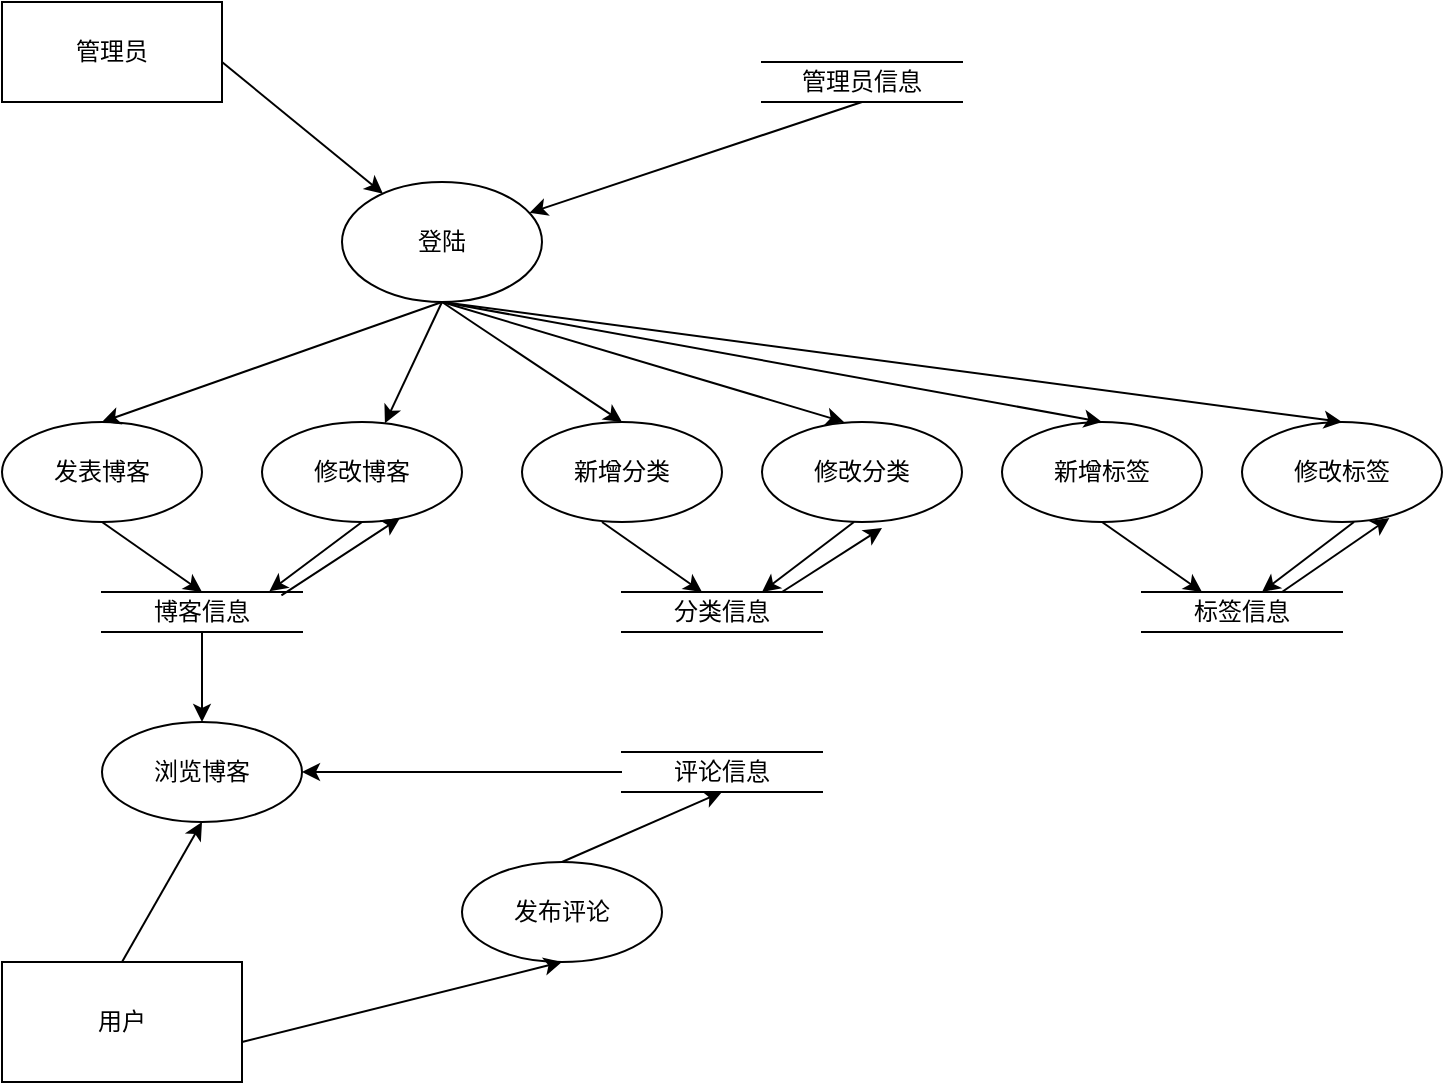 <mxfile version="24.2.1" type="github">
  <diagram name="Page-1" id="b520641d-4fe3-3701-9064-5fc419738815">
    <mxGraphModel dx="1221" dy="636" grid="1" gridSize="10" guides="1" tooltips="1" connect="1" arrows="1" fold="1" page="1" pageScale="1" pageWidth="1100" pageHeight="850" background="none" math="0" shadow="0">
      <root>
        <mxCell id="0" />
        <mxCell id="1" parent="0" />
        <mxCell id="UDBDTZrDbMTfD4Jw3L4_-2" value="管理员" style="html=1;whiteSpace=wrap;" vertex="1" parent="1">
          <mxGeometry x="90" y="110" width="110" height="50" as="geometry" />
        </mxCell>
        <mxCell id="UDBDTZrDbMTfD4Jw3L4_-3" value="登陆" style="ellipse;whiteSpace=wrap;html=1;" vertex="1" parent="1">
          <mxGeometry x="260" y="200" width="100" height="60" as="geometry" />
        </mxCell>
        <mxCell id="UDBDTZrDbMTfD4Jw3L4_-4" value="发表博客" style="ellipse;whiteSpace=wrap;html=1;" vertex="1" parent="1">
          <mxGeometry x="90" y="320" width="100" height="50" as="geometry" />
        </mxCell>
        <mxCell id="UDBDTZrDbMTfD4Jw3L4_-6" value="修改博客" style="ellipse;whiteSpace=wrap;html=1;" vertex="1" parent="1">
          <mxGeometry x="220" y="320" width="100" height="50" as="geometry" />
        </mxCell>
        <mxCell id="UDBDTZrDbMTfD4Jw3L4_-7" value="新增分&lt;span style=&quot;color: rgba(0, 0, 0, 0); font-family: monospace; font-size: 0px; text-align: start; text-wrap: nowrap;&quot;&gt;%3CmxGraphModel%3E%3Croot%3E%3CmxCell%20id%3D%220%22%2F%3E%3CmxCell%20id%3D%221%22%20parent%3D%220%22%2F%3E%3CmxCell%20id%3D%222%22%20value%3D%22%E4%BF%AE%E6%94%B9%E5%8D%9A%E5%AE%A2%22%20style%3D%22ellipse%3BwhiteSpace%3Dwrap%3Bhtml%3D1%3B%22%20vertex%3D%221%22%20parent%3D%221%22%3E%3CmxGeometry%20x%3D%22220%22%20y%3D%22320%22%20width%3D%22100%22%20height%3D%2250%22%20as%3D%22geometry%22%2F%3E%3C%2FmxCell%3E%3C%2Froot%3E%3C%2FmxGraphModel%3E&lt;/span&gt;类" style="ellipse;whiteSpace=wrap;html=1;" vertex="1" parent="1">
          <mxGeometry x="350" y="320" width="100" height="50" as="geometry" />
        </mxCell>
        <mxCell id="UDBDTZrDbMTfD4Jw3L4_-8" value="修改分类" style="ellipse;whiteSpace=wrap;html=1;" vertex="1" parent="1">
          <mxGeometry x="470" y="320" width="100" height="50" as="geometry" />
        </mxCell>
        <mxCell id="UDBDTZrDbMTfD4Jw3L4_-9" value="新增标签" style="ellipse;whiteSpace=wrap;html=1;" vertex="1" parent="1">
          <mxGeometry x="590" y="320" width="100" height="50" as="geometry" />
        </mxCell>
        <mxCell id="UDBDTZrDbMTfD4Jw3L4_-10" value="修改标签" style="ellipse;whiteSpace=wrap;html=1;" vertex="1" parent="1">
          <mxGeometry x="710" y="320" width="100" height="50" as="geometry" />
        </mxCell>
        <mxCell id="UDBDTZrDbMTfD4Jw3L4_-21" value="博客信息" style="shape=partialRectangle;whiteSpace=wrap;html=1;left=0;right=0;fillColor=none;" vertex="1" parent="1">
          <mxGeometry x="140" y="405" width="100" height="20" as="geometry" />
        </mxCell>
        <mxCell id="UDBDTZrDbMTfD4Jw3L4_-22" value="标签信息" style="shape=partialRectangle;whiteSpace=wrap;html=1;left=0;right=0;fillColor=none;" vertex="1" parent="1">
          <mxGeometry x="660" y="405" width="100" height="20" as="geometry" />
        </mxCell>
        <mxCell id="UDBDTZrDbMTfD4Jw3L4_-23" value="分类信息" style="shape=partialRectangle;whiteSpace=wrap;html=1;left=0;right=0;fillColor=none;" vertex="1" parent="1">
          <mxGeometry x="400" y="405" width="100" height="20" as="geometry" />
        </mxCell>
        <mxCell id="UDBDTZrDbMTfD4Jw3L4_-29" value="" style="endArrow=classic;html=1;rounded=0;" edge="1" parent="1" target="UDBDTZrDbMTfD4Jw3L4_-3">
          <mxGeometry width="50" height="50" relative="1" as="geometry">
            <mxPoint x="200" y="140" as="sourcePoint" />
            <mxPoint x="250" y="90" as="targetPoint" />
          </mxGeometry>
        </mxCell>
        <mxCell id="UDBDTZrDbMTfD4Jw3L4_-30" value="" style="endArrow=classic;html=1;rounded=0;entryX=0.5;entryY=0;entryDx=0;entryDy=0;" edge="1" parent="1" target="UDBDTZrDbMTfD4Jw3L4_-4">
          <mxGeometry width="50" height="50" relative="1" as="geometry">
            <mxPoint x="310" y="260" as="sourcePoint" />
            <mxPoint x="360" y="210" as="targetPoint" />
          </mxGeometry>
        </mxCell>
        <mxCell id="UDBDTZrDbMTfD4Jw3L4_-31" value="" style="endArrow=classic;html=1;rounded=0;" edge="1" parent="1" target="UDBDTZrDbMTfD4Jw3L4_-6">
          <mxGeometry width="50" height="50" relative="1" as="geometry">
            <mxPoint x="310" y="260" as="sourcePoint" />
            <mxPoint x="150" y="330" as="targetPoint" />
          </mxGeometry>
        </mxCell>
        <mxCell id="UDBDTZrDbMTfD4Jw3L4_-32" value="" style="endArrow=classic;html=1;rounded=0;entryX=0.41;entryY=0;entryDx=0;entryDy=0;entryPerimeter=0;" edge="1" parent="1" target="UDBDTZrDbMTfD4Jw3L4_-8">
          <mxGeometry width="50" height="50" relative="1" as="geometry">
            <mxPoint x="310" y="260" as="sourcePoint" />
            <mxPoint x="160" y="340" as="targetPoint" />
          </mxGeometry>
        </mxCell>
        <mxCell id="UDBDTZrDbMTfD4Jw3L4_-33" value="" style="endArrow=classic;html=1;rounded=0;entryX=0.5;entryY=0;entryDx=0;entryDy=0;exitX=0.5;exitY=1;exitDx=0;exitDy=0;" edge="1" parent="1" source="UDBDTZrDbMTfD4Jw3L4_-3" target="UDBDTZrDbMTfD4Jw3L4_-7">
          <mxGeometry width="50" height="50" relative="1" as="geometry">
            <mxPoint x="340" y="290" as="sourcePoint" />
            <mxPoint x="170" y="350" as="targetPoint" />
          </mxGeometry>
        </mxCell>
        <mxCell id="UDBDTZrDbMTfD4Jw3L4_-34" value="" style="endArrow=classic;html=1;rounded=0;entryX=0.5;entryY=0;entryDx=0;entryDy=0;" edge="1" parent="1" target="UDBDTZrDbMTfD4Jw3L4_-10">
          <mxGeometry width="50" height="50" relative="1" as="geometry">
            <mxPoint x="310" y="260" as="sourcePoint" />
            <mxPoint x="180" y="360" as="targetPoint" />
          </mxGeometry>
        </mxCell>
        <mxCell id="UDBDTZrDbMTfD4Jw3L4_-35" value="" style="endArrow=classic;html=1;rounded=0;entryX=0.5;entryY=0;entryDx=0;entryDy=0;" edge="1" parent="1" target="UDBDTZrDbMTfD4Jw3L4_-9">
          <mxGeometry width="50" height="50" relative="1" as="geometry">
            <mxPoint x="310" y="260" as="sourcePoint" />
            <mxPoint x="190" y="370" as="targetPoint" />
          </mxGeometry>
        </mxCell>
        <mxCell id="UDBDTZrDbMTfD4Jw3L4_-36" value="" style="endArrow=classic;html=1;rounded=0;entryX=0.5;entryY=0;entryDx=0;entryDy=0;exitX=0.5;exitY=1;exitDx=0;exitDy=0;" edge="1" parent="1" source="UDBDTZrDbMTfD4Jw3L4_-4" target="UDBDTZrDbMTfD4Jw3L4_-21">
          <mxGeometry width="50" height="50" relative="1" as="geometry">
            <mxPoint x="370" y="320" as="sourcePoint" />
            <mxPoint x="200" y="380" as="targetPoint" />
          </mxGeometry>
        </mxCell>
        <mxCell id="UDBDTZrDbMTfD4Jw3L4_-37" value="" style="endArrow=classic;html=1;rounded=0;entryX=0.837;entryY=-0.017;entryDx=0;entryDy=0;entryPerimeter=0;" edge="1" parent="1" target="UDBDTZrDbMTfD4Jw3L4_-21">
          <mxGeometry width="50" height="50" relative="1" as="geometry">
            <mxPoint x="270" y="370" as="sourcePoint" />
            <mxPoint x="210" y="390" as="targetPoint" />
          </mxGeometry>
        </mxCell>
        <mxCell id="UDBDTZrDbMTfD4Jw3L4_-38" value="" style="endArrow=classic;html=1;rounded=0;exitX=0.897;exitY=0.083;exitDx=0;exitDy=0;exitPerimeter=0;entryX=0.69;entryY=0.96;entryDx=0;entryDy=0;entryPerimeter=0;" edge="1" parent="1" source="UDBDTZrDbMTfD4Jw3L4_-21" target="UDBDTZrDbMTfD4Jw3L4_-6">
          <mxGeometry width="50" height="50" relative="1" as="geometry">
            <mxPoint x="230" y="400" as="sourcePoint" />
            <mxPoint x="280" y="360" as="targetPoint" />
          </mxGeometry>
        </mxCell>
        <mxCell id="UDBDTZrDbMTfD4Jw3L4_-39" value="" style="endArrow=classic;html=1;rounded=0;entryX=0.5;entryY=0;entryDx=0;entryDy=0;exitX=0.5;exitY=1;exitDx=0;exitDy=0;" edge="1" parent="1">
          <mxGeometry width="50" height="50" relative="1" as="geometry">
            <mxPoint x="390" y="370" as="sourcePoint" />
            <mxPoint x="440" y="405" as="targetPoint" />
          </mxGeometry>
        </mxCell>
        <mxCell id="UDBDTZrDbMTfD4Jw3L4_-40" value="" style="endArrow=classic;html=1;rounded=0;entryX=0.837;entryY=-0.017;entryDx=0;entryDy=0;entryPerimeter=0;" edge="1" parent="1">
          <mxGeometry width="50" height="50" relative="1" as="geometry">
            <mxPoint x="516" y="370" as="sourcePoint" />
            <mxPoint x="470" y="405" as="targetPoint" />
          </mxGeometry>
        </mxCell>
        <mxCell id="UDBDTZrDbMTfD4Jw3L4_-41" value="" style="endArrow=classic;html=1;rounded=0;exitX=0.897;exitY=0.083;exitDx=0;exitDy=0;exitPerimeter=0;" edge="1" parent="1">
          <mxGeometry width="50" height="50" relative="1" as="geometry">
            <mxPoint x="480" y="405" as="sourcePoint" />
            <mxPoint x="530" y="373" as="targetPoint" />
          </mxGeometry>
        </mxCell>
        <mxCell id="UDBDTZrDbMTfD4Jw3L4_-45" value="" style="endArrow=classic;html=1;rounded=0;entryX=0.837;entryY=-0.017;entryDx=0;entryDy=0;entryPerimeter=0;" edge="1" parent="1">
          <mxGeometry width="50" height="50" relative="1" as="geometry">
            <mxPoint x="766" y="370" as="sourcePoint" />
            <mxPoint x="720" y="405" as="targetPoint" />
          </mxGeometry>
        </mxCell>
        <mxCell id="UDBDTZrDbMTfD4Jw3L4_-46" value="" style="endArrow=classic;html=1;rounded=0;exitX=0.897;exitY=0.083;exitDx=0;exitDy=0;exitPerimeter=0;entryX=0.737;entryY=0.96;entryDx=0;entryDy=0;entryPerimeter=0;" edge="1" parent="1" target="UDBDTZrDbMTfD4Jw3L4_-10">
          <mxGeometry width="50" height="50" relative="1" as="geometry">
            <mxPoint x="730" y="405" as="sourcePoint" />
            <mxPoint x="780" y="373" as="targetPoint" />
          </mxGeometry>
        </mxCell>
        <mxCell id="UDBDTZrDbMTfD4Jw3L4_-47" value="" style="endArrow=classic;html=1;rounded=0;entryX=0.5;entryY=0;entryDx=0;entryDy=0;exitX=0.5;exitY=1;exitDx=0;exitDy=0;" edge="1" parent="1">
          <mxGeometry width="50" height="50" relative="1" as="geometry">
            <mxPoint x="640" y="370" as="sourcePoint" />
            <mxPoint x="690" y="405" as="targetPoint" />
          </mxGeometry>
        </mxCell>
        <mxCell id="UDBDTZrDbMTfD4Jw3L4_-48" value="管理员信息" style="shape=partialRectangle;whiteSpace=wrap;html=1;left=0;right=0;fillColor=none;" vertex="1" parent="1">
          <mxGeometry x="470" y="140" width="100" height="20" as="geometry" />
        </mxCell>
        <mxCell id="UDBDTZrDbMTfD4Jw3L4_-49" value="" style="endArrow=classic;html=1;rounded=0;exitX=0.5;exitY=1;exitDx=0;exitDy=0;" edge="1" parent="1" source="UDBDTZrDbMTfD4Jw3L4_-48" target="UDBDTZrDbMTfD4Jw3L4_-3">
          <mxGeometry width="50" height="50" relative="1" as="geometry">
            <mxPoint x="460" y="210" as="sourcePoint" />
            <mxPoint x="510" y="160" as="targetPoint" />
          </mxGeometry>
        </mxCell>
        <mxCell id="UDBDTZrDbMTfD4Jw3L4_-50" value="用户" style="rounded=0;whiteSpace=wrap;html=1;" vertex="1" parent="1">
          <mxGeometry x="90" y="590" width="120" height="60" as="geometry" />
        </mxCell>
        <mxCell id="UDBDTZrDbMTfD4Jw3L4_-51" value="浏览博客" style="ellipse;whiteSpace=wrap;html=1;" vertex="1" parent="1">
          <mxGeometry x="140" y="470" width="100" height="50" as="geometry" />
        </mxCell>
        <mxCell id="UDBDTZrDbMTfD4Jw3L4_-53" value="" style="endArrow=classic;html=1;rounded=0;entryX=0.5;entryY=1;entryDx=0;entryDy=0;exitX=0.5;exitY=0;exitDx=0;exitDy=0;" edge="1" parent="1" source="UDBDTZrDbMTfD4Jw3L4_-50" target="UDBDTZrDbMTfD4Jw3L4_-51">
          <mxGeometry width="50" height="50" relative="1" as="geometry">
            <mxPoint x="190" y="555" as="sourcePoint" />
            <mxPoint x="240" y="590" as="targetPoint" />
          </mxGeometry>
        </mxCell>
        <mxCell id="UDBDTZrDbMTfD4Jw3L4_-54" value="" style="endArrow=classic;html=1;rounded=0;entryX=0.5;entryY=0;entryDx=0;entryDy=0;exitX=0.5;exitY=1;exitDx=0;exitDy=0;" edge="1" parent="1" source="UDBDTZrDbMTfD4Jw3L4_-21" target="UDBDTZrDbMTfD4Jw3L4_-51">
          <mxGeometry width="50" height="50" relative="1" as="geometry">
            <mxPoint x="160" y="600" as="sourcePoint" />
            <mxPoint x="200" y="530" as="targetPoint" />
          </mxGeometry>
        </mxCell>
        <mxCell id="UDBDTZrDbMTfD4Jw3L4_-55" value="评论信息" style="shape=partialRectangle;whiteSpace=wrap;html=1;left=0;right=0;fillColor=none;" vertex="1" parent="1">
          <mxGeometry x="400" y="485" width="100" height="20" as="geometry" />
        </mxCell>
        <mxCell id="UDBDTZrDbMTfD4Jw3L4_-56" value="发布评论" style="ellipse;whiteSpace=wrap;html=1;" vertex="1" parent="1">
          <mxGeometry x="320" y="540" width="100" height="50" as="geometry" />
        </mxCell>
        <mxCell id="UDBDTZrDbMTfD4Jw3L4_-57" value="" style="endArrow=classic;html=1;rounded=0;entryX=0.5;entryY=1;entryDx=0;entryDy=0;exitX=0.5;exitY=0;exitDx=0;exitDy=0;" edge="1" parent="1" target="UDBDTZrDbMTfD4Jw3L4_-56">
          <mxGeometry width="50" height="50" relative="1" as="geometry">
            <mxPoint x="210" y="630" as="sourcePoint" />
            <mxPoint x="250" y="560" as="targetPoint" />
          </mxGeometry>
        </mxCell>
        <mxCell id="UDBDTZrDbMTfD4Jw3L4_-59" value="" style="endArrow=classic;html=1;rounded=0;entryX=0.5;entryY=1;entryDx=0;entryDy=0;exitX=0.5;exitY=0;exitDx=0;exitDy=0;" edge="1" parent="1" source="UDBDTZrDbMTfD4Jw3L4_-56" target="UDBDTZrDbMTfD4Jw3L4_-55">
          <mxGeometry width="50" height="50" relative="1" as="geometry">
            <mxPoint x="220" y="640" as="sourcePoint" />
            <mxPoint x="370" y="600" as="targetPoint" />
          </mxGeometry>
        </mxCell>
        <mxCell id="UDBDTZrDbMTfD4Jw3L4_-60" value="" style="endArrow=classic;html=1;rounded=0;entryX=1;entryY=0.5;entryDx=0;entryDy=0;exitX=0;exitY=0.5;exitDx=0;exitDy=0;" edge="1" parent="1" source="UDBDTZrDbMTfD4Jw3L4_-55" target="UDBDTZrDbMTfD4Jw3L4_-51">
          <mxGeometry width="50" height="50" relative="1" as="geometry">
            <mxPoint x="380" y="550" as="sourcePoint" />
            <mxPoint x="460" y="515" as="targetPoint" />
          </mxGeometry>
        </mxCell>
      </root>
    </mxGraphModel>
  </diagram>
</mxfile>
